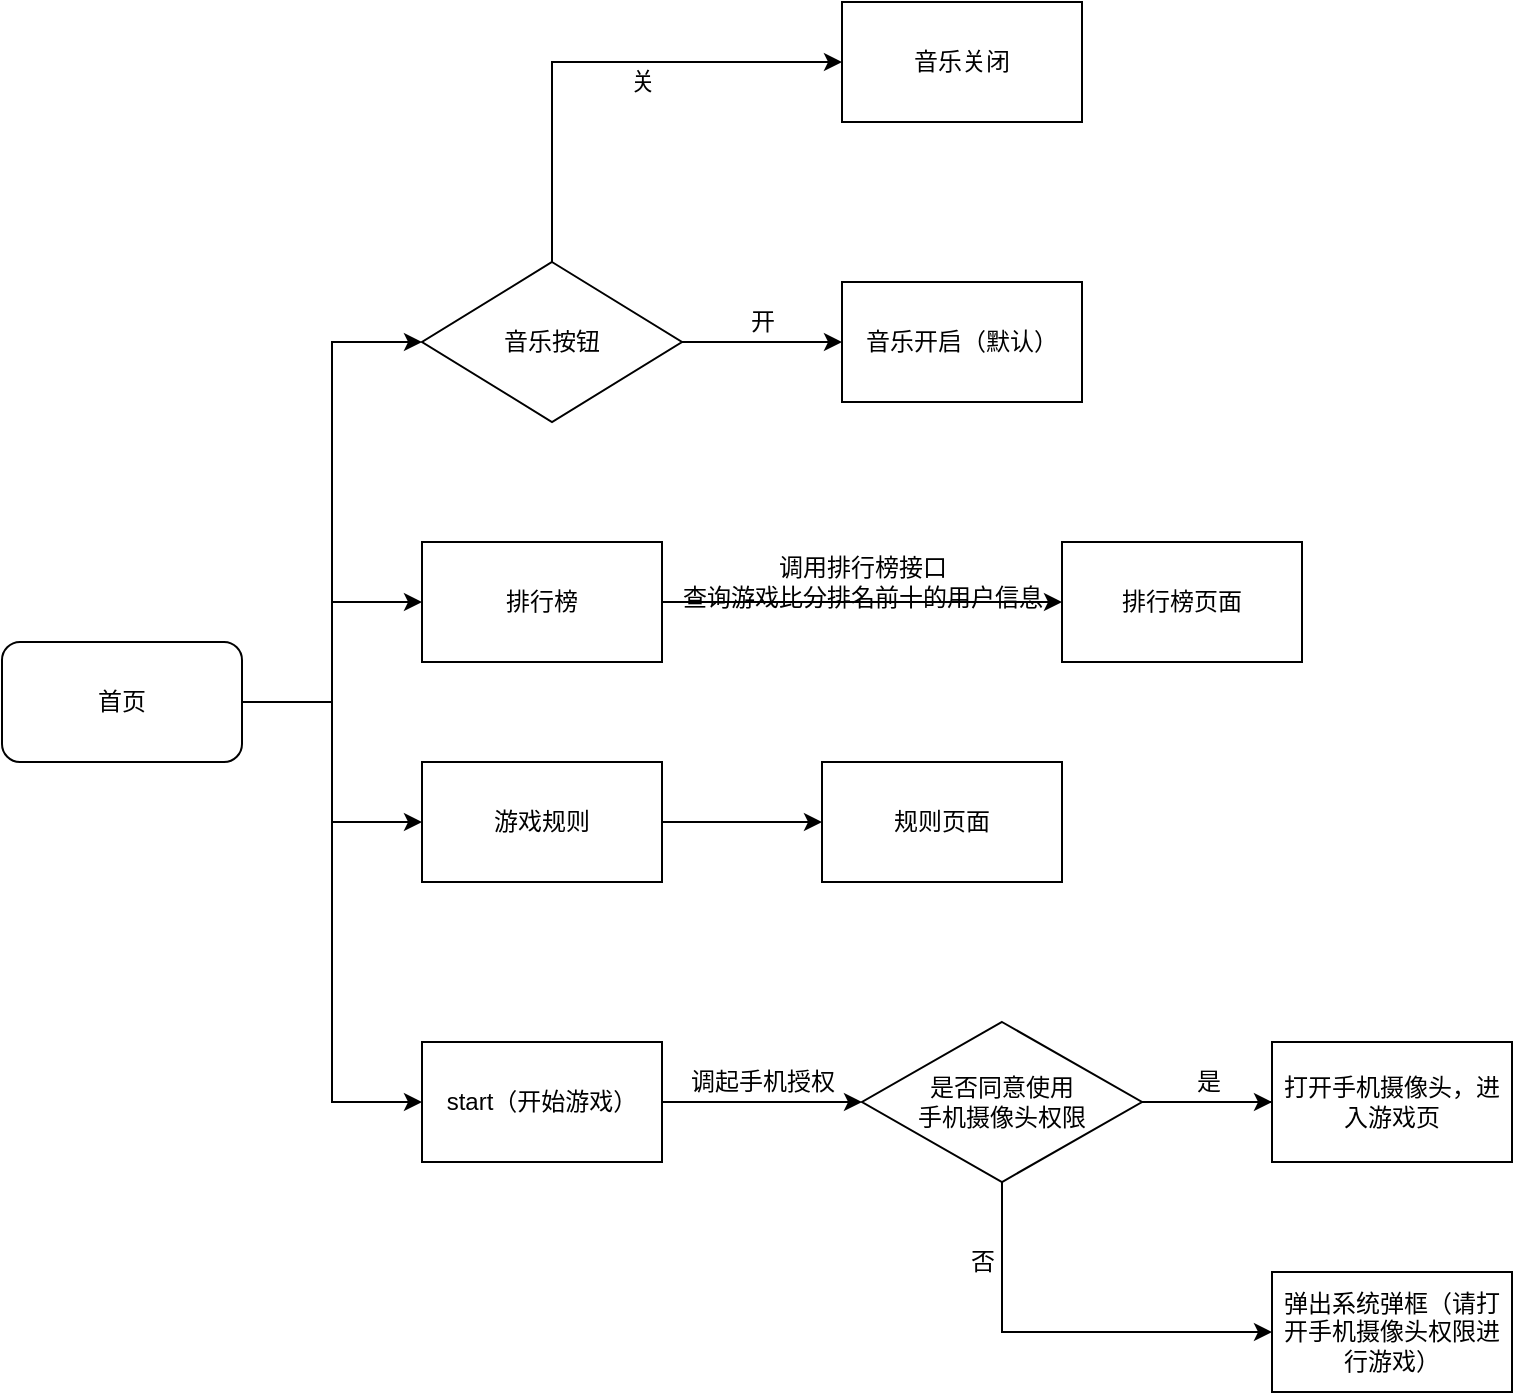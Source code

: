 <mxfile version="17.4.6" type="github">
  <diagram id="C5RBs43oDa-KdzZeNtuy" name="Page-1">
    <mxGraphModel dx="1422" dy="1113" grid="0" gridSize="10" guides="1" tooltips="1" connect="1" arrows="1" fold="1" page="0" pageScale="1" pageWidth="827" pageHeight="1169" math="0" shadow="0">
      <root>
        <mxCell id="WIyWlLk6GJQsqaUBKTNV-0" />
        <mxCell id="WIyWlLk6GJQsqaUBKTNV-1" parent="WIyWlLk6GJQsqaUBKTNV-0" />
        <mxCell id="yi2jWMJPNJtkqTyVK9UL-2" style="edgeStyle=orthogonalEdgeStyle;rounded=0;orthogonalLoop=1;jettySize=auto;html=1;exitX=1;exitY=0.5;exitDx=0;exitDy=0;entryX=0;entryY=0.5;entryDx=0;entryDy=0;" edge="1" parent="WIyWlLk6GJQsqaUBKTNV-1" source="yi2jWMJPNJtkqTyVK9UL-0" target="yi2jWMJPNJtkqTyVK9UL-3">
          <mxGeometry relative="1" as="geometry">
            <mxPoint x="240" y="130" as="targetPoint" />
          </mxGeometry>
        </mxCell>
        <mxCell id="yi2jWMJPNJtkqTyVK9UL-11" value="" style="edgeStyle=orthogonalEdgeStyle;rounded=0;orthogonalLoop=1;jettySize=auto;html=1;entryX=0;entryY=0.5;entryDx=0;entryDy=0;" edge="1" parent="WIyWlLk6GJQsqaUBKTNV-1" source="yi2jWMJPNJtkqTyVK9UL-0" target="yi2jWMJPNJtkqTyVK9UL-12">
          <mxGeometry relative="1" as="geometry">
            <mxPoint x="260" y="300" as="targetPoint" />
          </mxGeometry>
        </mxCell>
        <mxCell id="yi2jWMJPNJtkqTyVK9UL-18" style="edgeStyle=orthogonalEdgeStyle;rounded=0;orthogonalLoop=1;jettySize=auto;html=1;exitX=1;exitY=0.5;exitDx=0;exitDy=0;entryX=0;entryY=0.5;entryDx=0;entryDy=0;" edge="1" parent="WIyWlLk6GJQsqaUBKTNV-1" source="yi2jWMJPNJtkqTyVK9UL-0" target="yi2jWMJPNJtkqTyVK9UL-17">
          <mxGeometry relative="1" as="geometry" />
        </mxCell>
        <mxCell id="yi2jWMJPNJtkqTyVK9UL-22" style="edgeStyle=orthogonalEdgeStyle;rounded=0;orthogonalLoop=1;jettySize=auto;html=1;exitX=1;exitY=0.5;exitDx=0;exitDy=0;" edge="1" parent="WIyWlLk6GJQsqaUBKTNV-1">
          <mxGeometry relative="1" as="geometry">
            <mxPoint x="185" y="300" as="sourcePoint" />
            <mxPoint x="270" y="500" as="targetPoint" />
            <Array as="points">
              <mxPoint x="225" y="300" />
              <mxPoint x="225" y="500" />
            </Array>
          </mxGeometry>
        </mxCell>
        <mxCell id="yi2jWMJPNJtkqTyVK9UL-0" value="首页" style="rounded=1;whiteSpace=wrap;html=1;" vertex="1" parent="WIyWlLk6GJQsqaUBKTNV-1">
          <mxGeometry x="60" y="270" width="120" height="60" as="geometry" />
        </mxCell>
        <mxCell id="yi2jWMJPNJtkqTyVK9UL-5" value="" style="edgeStyle=orthogonalEdgeStyle;rounded=0;orthogonalLoop=1;jettySize=auto;html=1;" edge="1" parent="WIyWlLk6GJQsqaUBKTNV-1" source="yi2jWMJPNJtkqTyVK9UL-3" target="yi2jWMJPNJtkqTyVK9UL-4">
          <mxGeometry relative="1" as="geometry" />
        </mxCell>
        <mxCell id="yi2jWMJPNJtkqTyVK9UL-7" value="" style="edgeStyle=orthogonalEdgeStyle;rounded=0;orthogonalLoop=1;jettySize=auto;html=1;" edge="1" parent="WIyWlLk6GJQsqaUBKTNV-1" source="yi2jWMJPNJtkqTyVK9UL-3" target="yi2jWMJPNJtkqTyVK9UL-6">
          <mxGeometry relative="1" as="geometry">
            <Array as="points">
              <mxPoint x="335" y="-20" />
            </Array>
          </mxGeometry>
        </mxCell>
        <mxCell id="yi2jWMJPNJtkqTyVK9UL-3" value="音乐按钮" style="rhombus;whiteSpace=wrap;html=1;" vertex="1" parent="WIyWlLk6GJQsqaUBKTNV-1">
          <mxGeometry x="270" y="80" width="130" height="80" as="geometry" />
        </mxCell>
        <mxCell id="yi2jWMJPNJtkqTyVK9UL-4" value="音乐开启（默认）" style="whiteSpace=wrap;html=1;" vertex="1" parent="WIyWlLk6GJQsqaUBKTNV-1">
          <mxGeometry x="480" y="90" width="120" height="60" as="geometry" />
        </mxCell>
        <mxCell id="yi2jWMJPNJtkqTyVK9UL-6" value="音乐关闭" style="whiteSpace=wrap;html=1;" vertex="1" parent="WIyWlLk6GJQsqaUBKTNV-1">
          <mxGeometry x="480" y="-50" width="120" height="60" as="geometry" />
        </mxCell>
        <mxCell id="yi2jWMJPNJtkqTyVK9UL-8" value="关" style="text;html=1;align=center;verticalAlign=middle;resizable=0;points=[];autosize=1;strokeColor=none;fillColor=none;" vertex="1" parent="WIyWlLk6GJQsqaUBKTNV-1">
          <mxGeometry x="365" y="-20" width="30" height="20" as="geometry" />
        </mxCell>
        <mxCell id="yi2jWMJPNJtkqTyVK9UL-9" value="开" style="text;html=1;align=center;verticalAlign=middle;resizable=0;points=[];autosize=1;strokeColor=none;fillColor=none;" vertex="1" parent="WIyWlLk6GJQsqaUBKTNV-1">
          <mxGeometry x="425" y="100" width="30" height="20" as="geometry" />
        </mxCell>
        <mxCell id="yi2jWMJPNJtkqTyVK9UL-14" value="" style="edgeStyle=orthogonalEdgeStyle;rounded=0;orthogonalLoop=1;jettySize=auto;html=1;" edge="1" parent="WIyWlLk6GJQsqaUBKTNV-1" source="yi2jWMJPNJtkqTyVK9UL-12" target="yi2jWMJPNJtkqTyVK9UL-13">
          <mxGeometry relative="1" as="geometry" />
        </mxCell>
        <mxCell id="yi2jWMJPNJtkqTyVK9UL-12" value="排行榜" style="whiteSpace=wrap;html=1;" vertex="1" parent="WIyWlLk6GJQsqaUBKTNV-1">
          <mxGeometry x="270" y="220" width="120" height="60" as="geometry" />
        </mxCell>
        <mxCell id="yi2jWMJPNJtkqTyVK9UL-13" value="排行榜页面" style="whiteSpace=wrap;html=1;" vertex="1" parent="WIyWlLk6GJQsqaUBKTNV-1">
          <mxGeometry x="590" y="220" width="120" height="60" as="geometry" />
        </mxCell>
        <mxCell id="yi2jWMJPNJtkqTyVK9UL-16" value="调用排行榜接口&lt;br&gt;查询游戏比分排名前十的用户信息" style="text;html=1;align=center;verticalAlign=middle;resizable=0;points=[];autosize=1;strokeColor=none;fillColor=none;" vertex="1" parent="WIyWlLk6GJQsqaUBKTNV-1">
          <mxGeometry x="390" y="225" width="200" height="30" as="geometry" />
        </mxCell>
        <mxCell id="yi2jWMJPNJtkqTyVK9UL-20" value="" style="edgeStyle=orthogonalEdgeStyle;rounded=0;orthogonalLoop=1;jettySize=auto;html=1;" edge="1" parent="WIyWlLk6GJQsqaUBKTNV-1" source="yi2jWMJPNJtkqTyVK9UL-17" target="yi2jWMJPNJtkqTyVK9UL-19">
          <mxGeometry relative="1" as="geometry" />
        </mxCell>
        <mxCell id="yi2jWMJPNJtkqTyVK9UL-17" value="游戏规则" style="whiteSpace=wrap;html=1;" vertex="1" parent="WIyWlLk6GJQsqaUBKTNV-1">
          <mxGeometry x="270" y="330" width="120" height="60" as="geometry" />
        </mxCell>
        <mxCell id="yi2jWMJPNJtkqTyVK9UL-19" value="规则页面" style="whiteSpace=wrap;html=1;" vertex="1" parent="WIyWlLk6GJQsqaUBKTNV-1">
          <mxGeometry x="470" y="330" width="120" height="60" as="geometry" />
        </mxCell>
        <mxCell id="yi2jWMJPNJtkqTyVK9UL-24" value="" style="edgeStyle=orthogonalEdgeStyle;rounded=0;orthogonalLoop=1;jettySize=auto;html=1;" edge="1" parent="WIyWlLk6GJQsqaUBKTNV-1" source="yi2jWMJPNJtkqTyVK9UL-21" target="yi2jWMJPNJtkqTyVK9UL-23">
          <mxGeometry relative="1" as="geometry" />
        </mxCell>
        <mxCell id="yi2jWMJPNJtkqTyVK9UL-21" value="start（开始游戏）" style="whiteSpace=wrap;html=1;" vertex="1" parent="WIyWlLk6GJQsqaUBKTNV-1">
          <mxGeometry x="270" y="470" width="120" height="60" as="geometry" />
        </mxCell>
        <mxCell id="yi2jWMJPNJtkqTyVK9UL-27" value="" style="edgeStyle=orthogonalEdgeStyle;rounded=0;orthogonalLoop=1;jettySize=auto;html=1;" edge="1" parent="WIyWlLk6GJQsqaUBKTNV-1" source="yi2jWMJPNJtkqTyVK9UL-23" target="yi2jWMJPNJtkqTyVK9UL-26">
          <mxGeometry relative="1" as="geometry" />
        </mxCell>
        <mxCell id="yi2jWMJPNJtkqTyVK9UL-32" style="edgeStyle=orthogonalEdgeStyle;rounded=0;orthogonalLoop=1;jettySize=auto;html=1;exitX=0.5;exitY=1;exitDx=0;exitDy=0;entryX=0;entryY=0.5;entryDx=0;entryDy=0;" edge="1" parent="WIyWlLk6GJQsqaUBKTNV-1" source="yi2jWMJPNJtkqTyVK9UL-23" target="yi2jWMJPNJtkqTyVK9UL-29">
          <mxGeometry relative="1" as="geometry" />
        </mxCell>
        <mxCell id="yi2jWMJPNJtkqTyVK9UL-23" value="是否同意使用&lt;br&gt;手机摄像头权限" style="rhombus;whiteSpace=wrap;html=1;" vertex="1" parent="WIyWlLk6GJQsqaUBKTNV-1">
          <mxGeometry x="490" y="460" width="140" height="80" as="geometry" />
        </mxCell>
        <mxCell id="yi2jWMJPNJtkqTyVK9UL-25" value="调起手机授权" style="text;html=1;align=center;verticalAlign=middle;resizable=0;points=[];autosize=1;strokeColor=none;fillColor=none;" vertex="1" parent="WIyWlLk6GJQsqaUBKTNV-1">
          <mxGeometry x="395" y="480" width="90" height="20" as="geometry" />
        </mxCell>
        <mxCell id="yi2jWMJPNJtkqTyVK9UL-28" value="是" style="text;html=1;align=center;verticalAlign=middle;resizable=0;points=[];autosize=1;strokeColor=none;fillColor=none;" vertex="1" parent="WIyWlLk6GJQsqaUBKTNV-1">
          <mxGeometry x="648" y="480" width="30" height="20" as="geometry" />
        </mxCell>
        <mxCell id="yi2jWMJPNJtkqTyVK9UL-29" value="弹出系统弹框（请打开手机摄像头权限进行游戏）" style="whiteSpace=wrap;html=1;" vertex="1" parent="WIyWlLk6GJQsqaUBKTNV-1">
          <mxGeometry x="695" y="585" width="120" height="60" as="geometry" />
        </mxCell>
        <mxCell id="yi2jWMJPNJtkqTyVK9UL-26" value="打开手机摄像头，进入游戏页" style="whiteSpace=wrap;html=1;" vertex="1" parent="WIyWlLk6GJQsqaUBKTNV-1">
          <mxGeometry x="695" y="470" width="120" height="60" as="geometry" />
        </mxCell>
        <mxCell id="yi2jWMJPNJtkqTyVK9UL-31" value="" style="edgeStyle=orthogonalEdgeStyle;rounded=0;orthogonalLoop=1;jettySize=auto;html=1;endArrow=none;" edge="1" parent="WIyWlLk6GJQsqaUBKTNV-1" source="yi2jWMJPNJtkqTyVK9UL-23" target="yi2jWMJPNJtkqTyVK9UL-26">
          <mxGeometry relative="1" as="geometry">
            <mxPoint x="630" y="500" as="sourcePoint" />
            <mxPoint x="780" y="600" as="targetPoint" />
          </mxGeometry>
        </mxCell>
        <mxCell id="yi2jWMJPNJtkqTyVK9UL-33" value="否" style="text;html=1;align=center;verticalAlign=middle;resizable=0;points=[];autosize=1;strokeColor=none;fillColor=none;" vertex="1" parent="WIyWlLk6GJQsqaUBKTNV-1">
          <mxGeometry x="535" y="570" width="30" height="20" as="geometry" />
        </mxCell>
      </root>
    </mxGraphModel>
  </diagram>
</mxfile>
